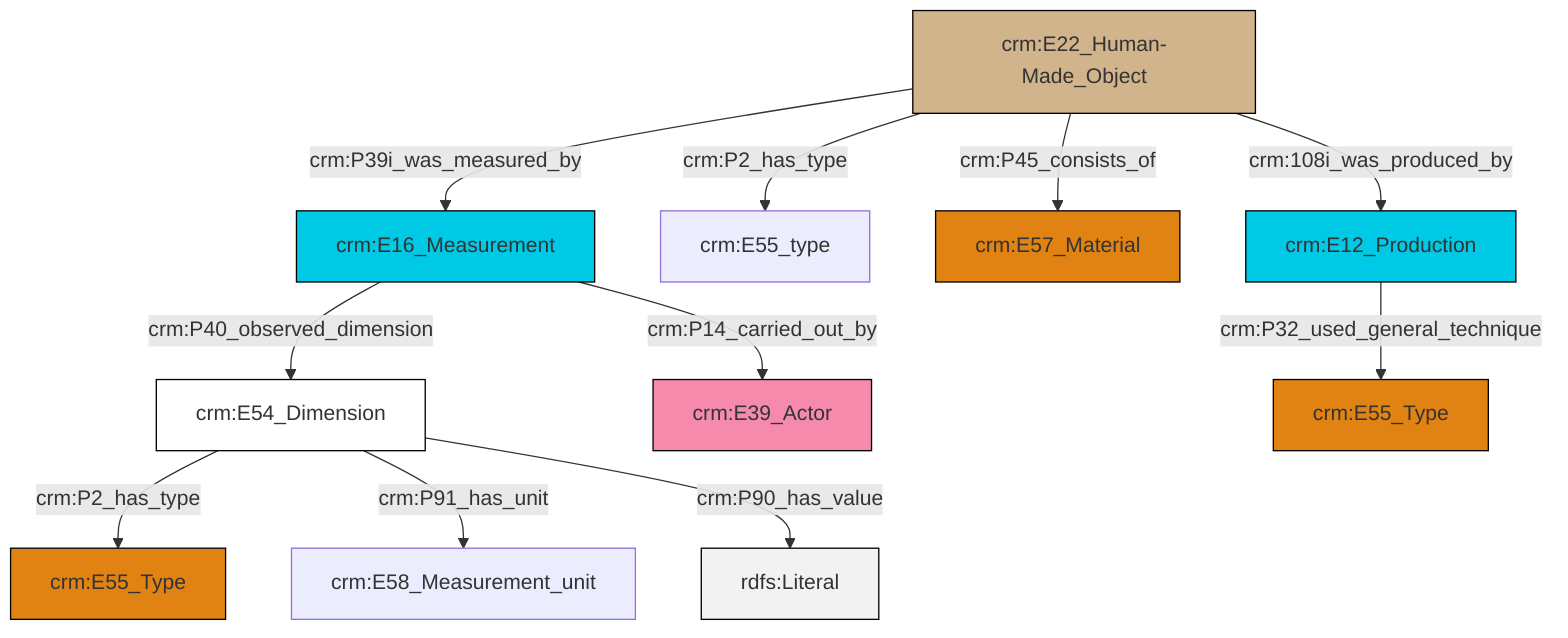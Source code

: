 graph TD
classDef Literal fill:#f2f2f2,stroke:#000000;
classDef CRM_Entity fill:#FFFFFF,stroke:#000000;
classDef Temporal_Entity fill:#00C9E6, stroke:#000000;
classDef Type fill:#E18312, stroke:#000000;
classDef Time-Span fill:#2C9C91, stroke:#000000;
classDef Appellation fill:#FFEB7F, stroke:#000000;
classDef Place fill:#008836, stroke:#000000;
classDef Persistent_Item fill:#B266B2, stroke:#000000;
classDef Conceptual_Object fill:#FFD700, stroke:#000000;
classDef Physical_Thing fill:#D2B48C, stroke:#000000;
classDef Actor fill:#f58aad, stroke:#000000;
classDef PC_Classes fill:#4ce600, stroke:#000000;
classDef Multi fill:#cccccc,stroke:#000000;

0["crm:E54_Dimension"]:::CRM_Entity -->|crm:P2_has_type| 1["crm:E55_Type"]:::Type
10["crm:E22_Human-Made_Object"]:::Physical_Thing -->|crm:108i_was_produced_by| 11["crm:E12_Production"]:::Temporal_Entity
10["crm:E22_Human-Made_Object"]:::Physical_Thing -->|crm:P45_consists_of| 8["crm:E57_Material"]:::Type
4["crm:E16_Measurement"]:::Temporal_Entity -->|crm:P40_observed_dimension| 0["crm:E54_Dimension"]:::CRM_Entity
11["crm:E12_Production"]:::Temporal_Entity -->|crm:P32_used_general_technique| 15["crm:E55_Type"]:::Type
4["crm:E16_Measurement"]:::Temporal_Entity -->|crm:P14_carried_out_by| 12["crm:E39_Actor"]:::Actor
10["crm:E22_Human-Made_Object"]:::Physical_Thing -->|crm:P2_has_type| 6["crm:E55_type"]:::Default
0["crm:E54_Dimension"]:::CRM_Entity -->|crm:P91_has_unit| 2["crm:E58_Measurement_unit"]:::Default
0["crm:E54_Dimension"]:::CRM_Entity -->|crm:P90_has_value| 19[rdfs:Literal]:::Literal
10["crm:E22_Human-Made_Object"]:::Physical_Thing -->|crm:P39i_was_measured_by| 4["crm:E16_Measurement"]:::Temporal_Entity